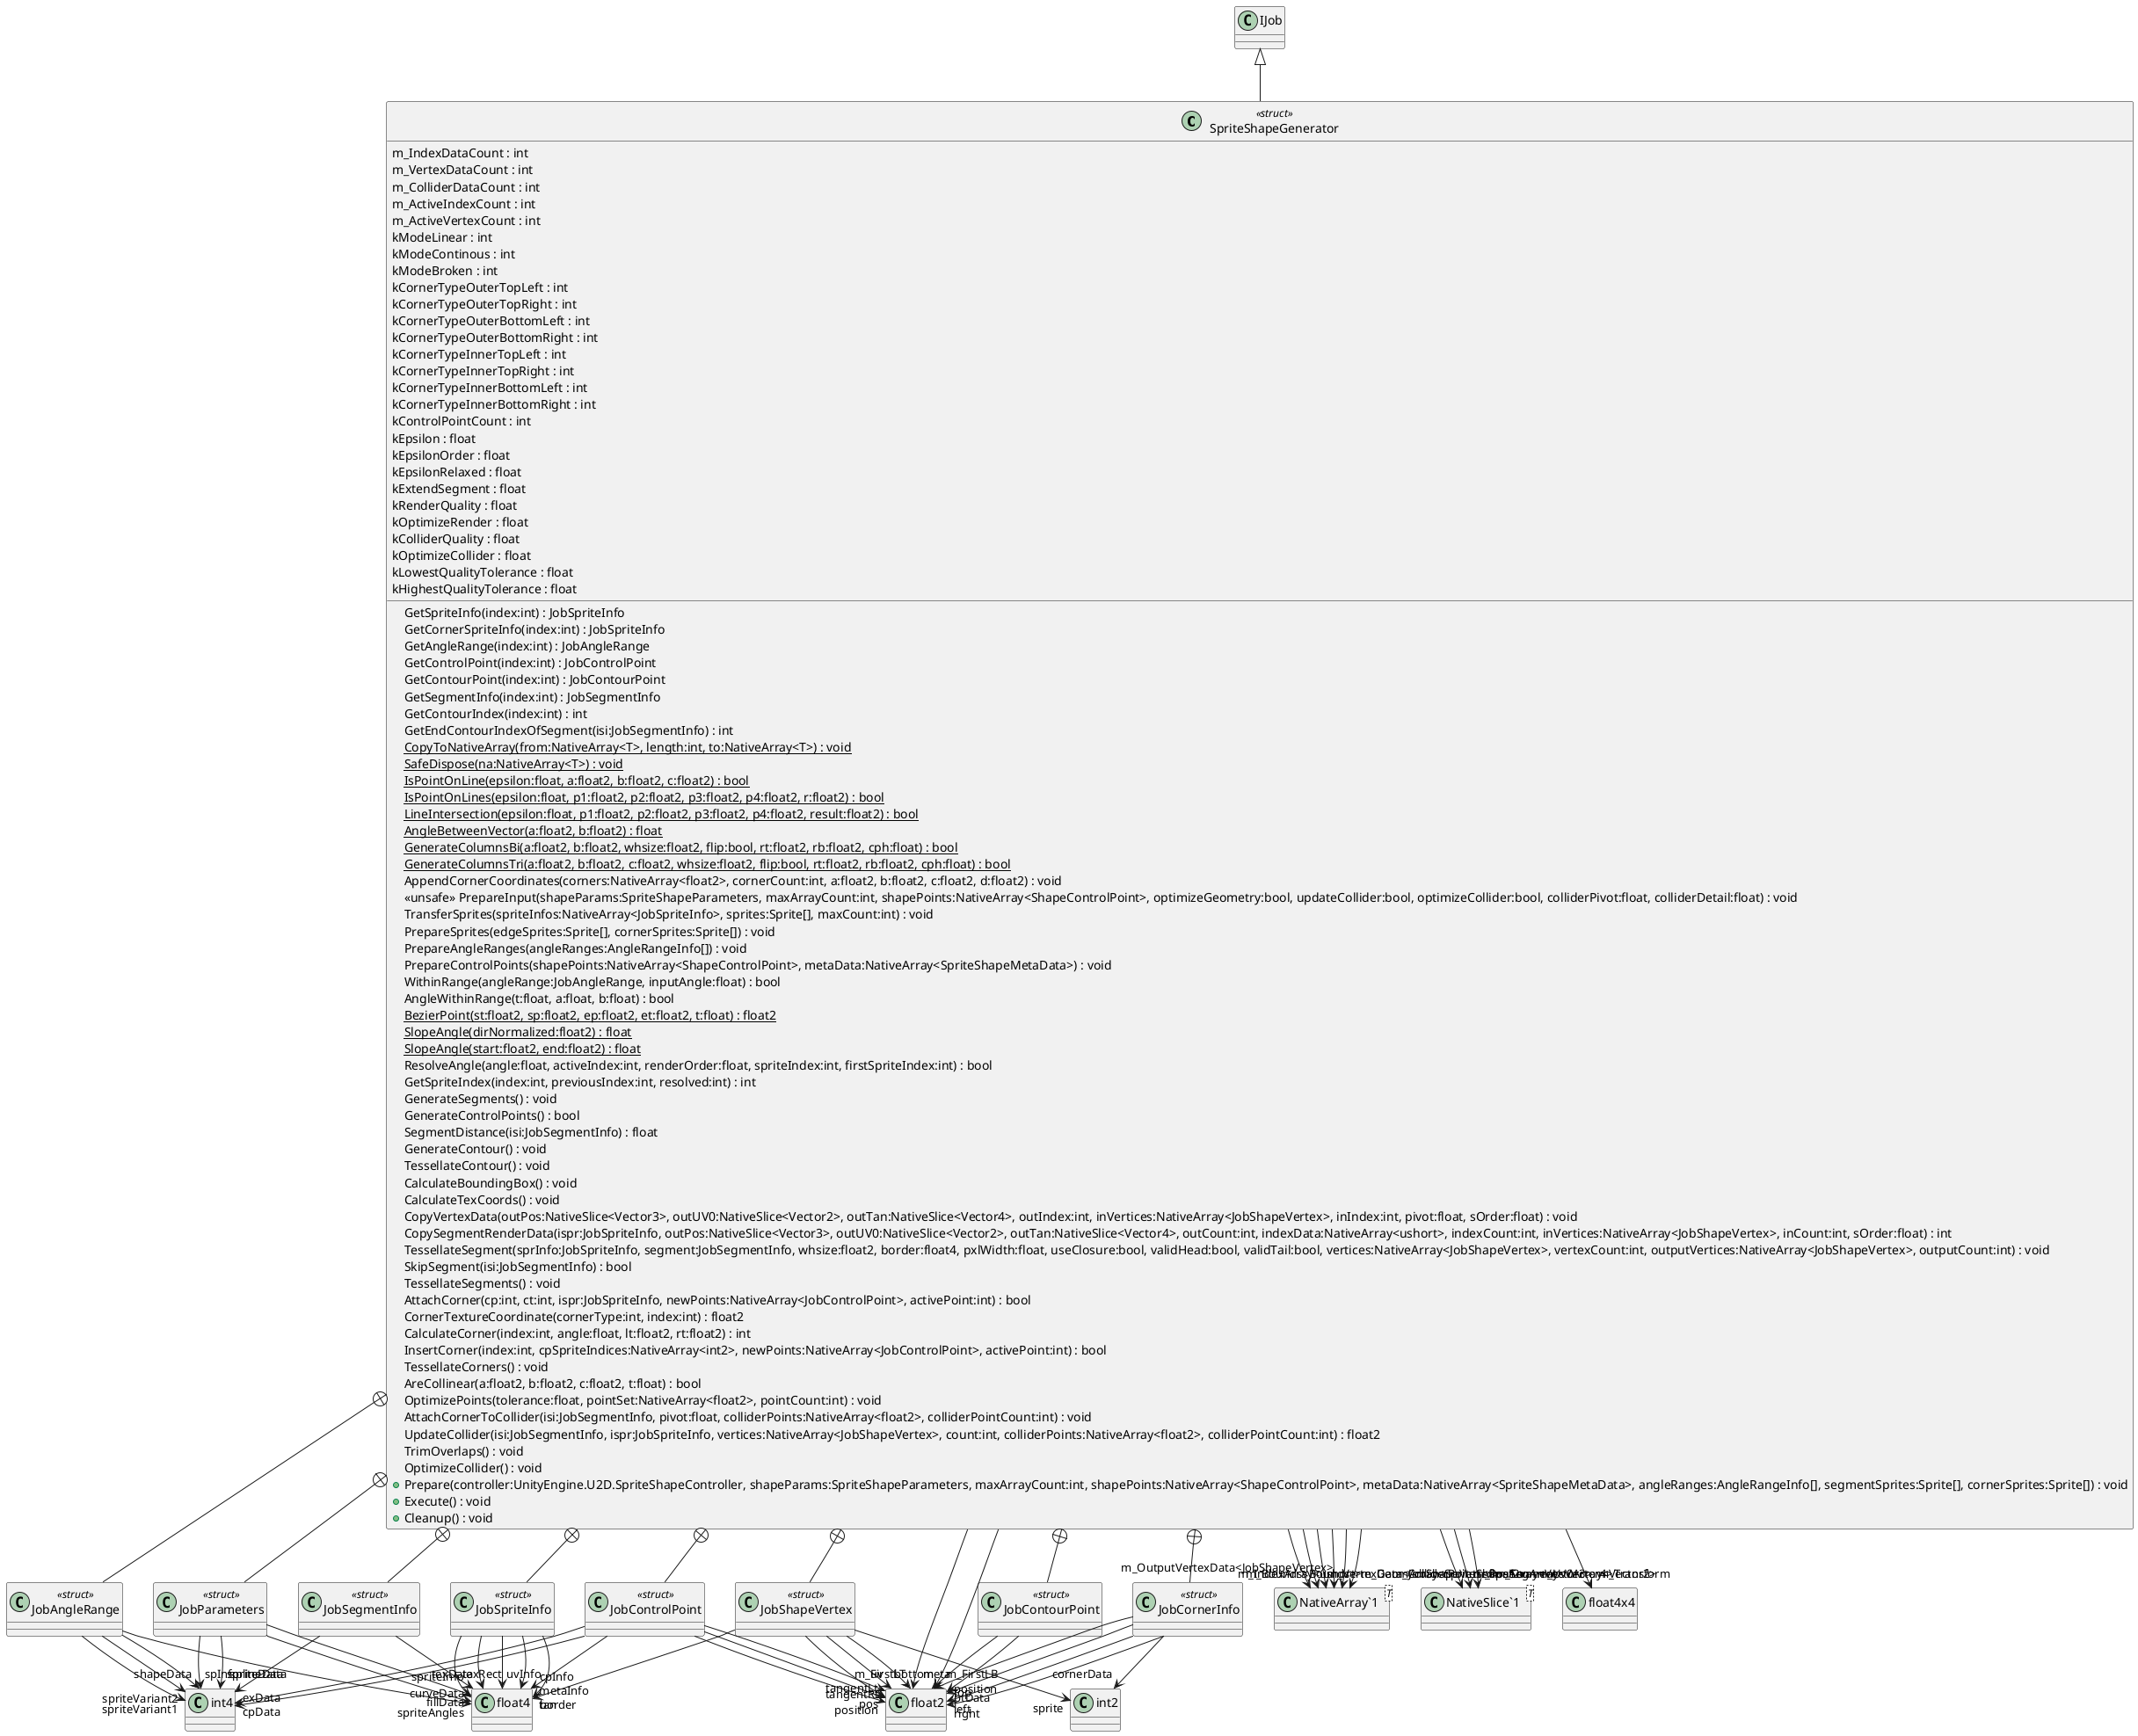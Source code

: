 @startuml
class SpriteShapeGenerator <<struct>> {
    m_IndexDataCount : int
    m_VertexDataCount : int
    m_ColliderDataCount : int
    m_ActiveIndexCount : int
    m_ActiveVertexCount : int
    kModeLinear : int
    kModeContinous : int
    kModeBroken : int
    kCornerTypeOuterTopLeft : int
    kCornerTypeOuterTopRight : int
    kCornerTypeOuterBottomLeft : int
    kCornerTypeOuterBottomRight : int
    kCornerTypeInnerTopLeft : int
    kCornerTypeInnerTopRight : int
    kCornerTypeInnerBottomLeft : int
    kCornerTypeInnerBottomRight : int
    kControlPointCount : int
    kEpsilon : float
    kEpsilonOrder : float
    kEpsilonRelaxed : float
    kExtendSegment : float
    kRenderQuality : float
    kOptimizeRender : float
    kColliderQuality : float
    kOptimizeCollider : float
    kLowestQualityTolerance : float
    kHighestQualityTolerance : float
    GetSpriteInfo(index:int) : JobSpriteInfo
    GetCornerSpriteInfo(index:int) : JobSpriteInfo
    GetAngleRange(index:int) : JobAngleRange
    GetControlPoint(index:int) : JobControlPoint
    GetContourPoint(index:int) : JobContourPoint
    GetSegmentInfo(index:int) : JobSegmentInfo
    GetContourIndex(index:int) : int
    GetEndContourIndexOfSegment(isi:JobSegmentInfo) : int
    {static} CopyToNativeArray(from:NativeArray<T>, length:int, to:NativeArray<T>) : void
    {static} SafeDispose(na:NativeArray<T>) : void
    {static} IsPointOnLine(epsilon:float, a:float2, b:float2, c:float2) : bool
    {static} IsPointOnLines(epsilon:float, p1:float2, p2:float2, p3:float2, p4:float2, r:float2) : bool
    {static} LineIntersection(epsilon:float, p1:float2, p2:float2, p3:float2, p4:float2, result:float2) : bool
    {static} AngleBetweenVector(a:float2, b:float2) : float
    {static} GenerateColumnsBi(a:float2, b:float2, whsize:float2, flip:bool, rt:float2, rb:float2, cph:float) : bool
    {static} GenerateColumnsTri(a:float2, b:float2, c:float2, whsize:float2, flip:bool, rt:float2, rb:float2, cph:float) : bool
    AppendCornerCoordinates(corners:NativeArray<float2>, cornerCount:int, a:float2, b:float2, c:float2, d:float2) : void
    <<unsafe>> PrepareInput(shapeParams:SpriteShapeParameters, maxArrayCount:int, shapePoints:NativeArray<ShapeControlPoint>, optimizeGeometry:bool, updateCollider:bool, optimizeCollider:bool, colliderPivot:float, colliderDetail:float) : void
    TransferSprites(spriteInfos:NativeArray<JobSpriteInfo>, sprites:Sprite[], maxCount:int) : void
    PrepareSprites(edgeSprites:Sprite[], cornerSprites:Sprite[]) : void
    PrepareAngleRanges(angleRanges:AngleRangeInfo[]) : void
    PrepareControlPoints(shapePoints:NativeArray<ShapeControlPoint>, metaData:NativeArray<SpriteShapeMetaData>) : void
    WithinRange(angleRange:JobAngleRange, inputAngle:float) : bool
    AngleWithinRange(t:float, a:float, b:float) : bool
    {static} BezierPoint(st:float2, sp:float2, ep:float2, et:float2, t:float) : float2
    {static} SlopeAngle(dirNormalized:float2) : float
    {static} SlopeAngle(start:float2, end:float2) : float
    ResolveAngle(angle:float, activeIndex:int, renderOrder:float, spriteIndex:int, firstSpriteIndex:int) : bool
    GetSpriteIndex(index:int, previousIndex:int, resolved:int) : int
    GenerateSegments() : void
    GenerateControlPoints() : bool
    SegmentDistance(isi:JobSegmentInfo) : float
    GenerateContour() : void
    TessellateContour() : void
    CalculateBoundingBox() : void
    CalculateTexCoords() : void
    CopyVertexData(outPos:NativeSlice<Vector3>, outUV0:NativeSlice<Vector2>, outTan:NativeSlice<Vector4>, outIndex:int, inVertices:NativeArray<JobShapeVertex>, inIndex:int, pivot:float, sOrder:float) : void
    CopySegmentRenderData(ispr:JobSpriteInfo, outPos:NativeSlice<Vector3>, outUV0:NativeSlice<Vector2>, outTan:NativeSlice<Vector4>, outCount:int, indexData:NativeArray<ushort>, indexCount:int, inVertices:NativeArray<JobShapeVertex>, inCount:int, sOrder:float) : int
    TessellateSegment(sprInfo:JobSpriteInfo, segment:JobSegmentInfo, whsize:float2, border:float4, pxlWidth:float, useClosure:bool, validHead:bool, validTail:bool, vertices:NativeArray<JobShapeVertex>, vertexCount:int, outputVertices:NativeArray<JobShapeVertex>, outputCount:int) : void
    SkipSegment(isi:JobSegmentInfo) : bool
    TessellateSegments() : void
    AttachCorner(cp:int, ct:int, ispr:JobSpriteInfo, newPoints:NativeArray<JobControlPoint>, activePoint:int) : bool
    CornerTextureCoordinate(cornerType:int, index:int) : float2
    CalculateCorner(index:int, angle:float, lt:float2, rt:float2) : int
    InsertCorner(index:int, cpSpriteIndices:NativeArray<int2>, newPoints:NativeArray<JobControlPoint>, activePoint:int) : bool
    TessellateCorners() : void
    AreCollinear(a:float2, b:float2, c:float2, t:float) : bool
    OptimizePoints(tolerance:float, pointSet:NativeArray<float2>, pointCount:int) : void
    AttachCornerToCollider(isi:JobSegmentInfo, pivot:float, colliderPoints:NativeArray<float2>, colliderPointCount:int) : void
    UpdateCollider(isi:JobSegmentInfo, ispr:JobSpriteInfo, vertices:NativeArray<JobShapeVertex>, count:int, colliderPoints:NativeArray<float2>, colliderPointCount:int) : float2
    TrimOverlaps() : void
    OptimizeCollider() : void
    + Prepare(controller:UnityEngine.U2D.SpriteShapeController, shapeParams:SpriteShapeParameters, maxArrayCount:int, shapePoints:NativeArray<ShapeControlPoint>, metaData:NativeArray<SpriteShapeMetaData>, angleRanges:AngleRangeInfo[], segmentSprites:Sprite[], cornerSprites:Sprite[]) : void
    + Execute() : void
    + Cleanup() : void
}
class JobParameters <<struct>> {
}
class JobSpriteInfo <<struct>> {
}
class JobAngleRange <<struct>> {
}
class JobControlPoint <<struct>> {
}
class JobContourPoint <<struct>> {
}
class JobSegmentInfo <<struct>> {
}
class JobCornerInfo <<struct>> {
}
class JobShapeVertex <<struct>> {
}
class "NativeArray`1"<T> {
}
class "NativeSlice`1"<T> {
}
IJob <|-- SpriteShapeGenerator
SpriteShapeGenerator --> "m_VertexData<JobShapeVertex>" "NativeArray`1"
SpriteShapeGenerator --> "m_OutputVertexData<JobShapeVertex>" "NativeArray`1"
SpriteShapeGenerator --> "m_IndexArray<ushort>" "NativeArray`1"
SpriteShapeGenerator --> "m_PosArray<Vector3>" "NativeSlice`1"
SpriteShapeGenerator --> "m_Uv0Array<Vector2>" "NativeSlice`1"
SpriteShapeGenerator --> "m_TanArray<Vector4>" "NativeSlice`1"
SpriteShapeGenerator --> "m_GeomArray<SpriteShapeSegment>" "NativeArray`1"
SpriteShapeGenerator --> "m_ColliderPoints<float2>" "NativeArray`1"
SpriteShapeGenerator --> "m_Bounds<Bounds>" "NativeArray`1"
SpriteShapeGenerator --> "m_FirstLT" float2
SpriteShapeGenerator --> "m_FirstLB" float2
SpriteShapeGenerator --> "m_Transform" float4x4
SpriteShapeGenerator +-- JobParameters
JobParameters --> "shapeData" int4
JobParameters --> "splineData" int4
JobParameters --> "curveData" float4
JobParameters --> "fillData" float4
SpriteShapeGenerator +-- JobSpriteInfo
JobSpriteInfo --> "texRect" float4
JobSpriteInfo --> "texData" float4
JobSpriteInfo --> "uvInfo" float4
JobSpriteInfo --> "metaInfo" float4
JobSpriteInfo --> "border" float4
SpriteShapeGenerator +-- JobAngleRange
JobAngleRange --> "spriteAngles" float4
JobAngleRange --> "spriteVariant1" int4
JobAngleRange --> "spriteVariant2" int4
JobAngleRange --> "spriteData" int4
SpriteShapeGenerator +-- JobControlPoint
JobControlPoint --> "cpData" int4
JobControlPoint --> "exData" int4
JobControlPoint --> "cpInfo" float4
JobControlPoint --> "position" float2
JobControlPoint --> "tangentLt" float2
JobControlPoint --> "tangentRt" float2
SpriteShapeGenerator +-- JobContourPoint
JobContourPoint --> "position" float2
JobContourPoint --> "ptData" float2
SpriteShapeGenerator +-- JobSegmentInfo
JobSegmentInfo --> "spInfo" int4
JobSegmentInfo --> "spriteInfo" float4
SpriteShapeGenerator +-- JobCornerInfo
JobCornerInfo --> "bottom" float2
JobCornerInfo --> "top" float2
JobCornerInfo --> "left" float2
JobCornerInfo --> "right" float2
JobCornerInfo --> "cornerData" int2
SpriteShapeGenerator +-- JobShapeVertex
JobShapeVertex --> "pos" float2
JobShapeVertex --> "uv" float2
JobShapeVertex --> "tan" float4
JobShapeVertex --> "meta" float2
JobShapeVertex --> "sprite" int2
@enduml

